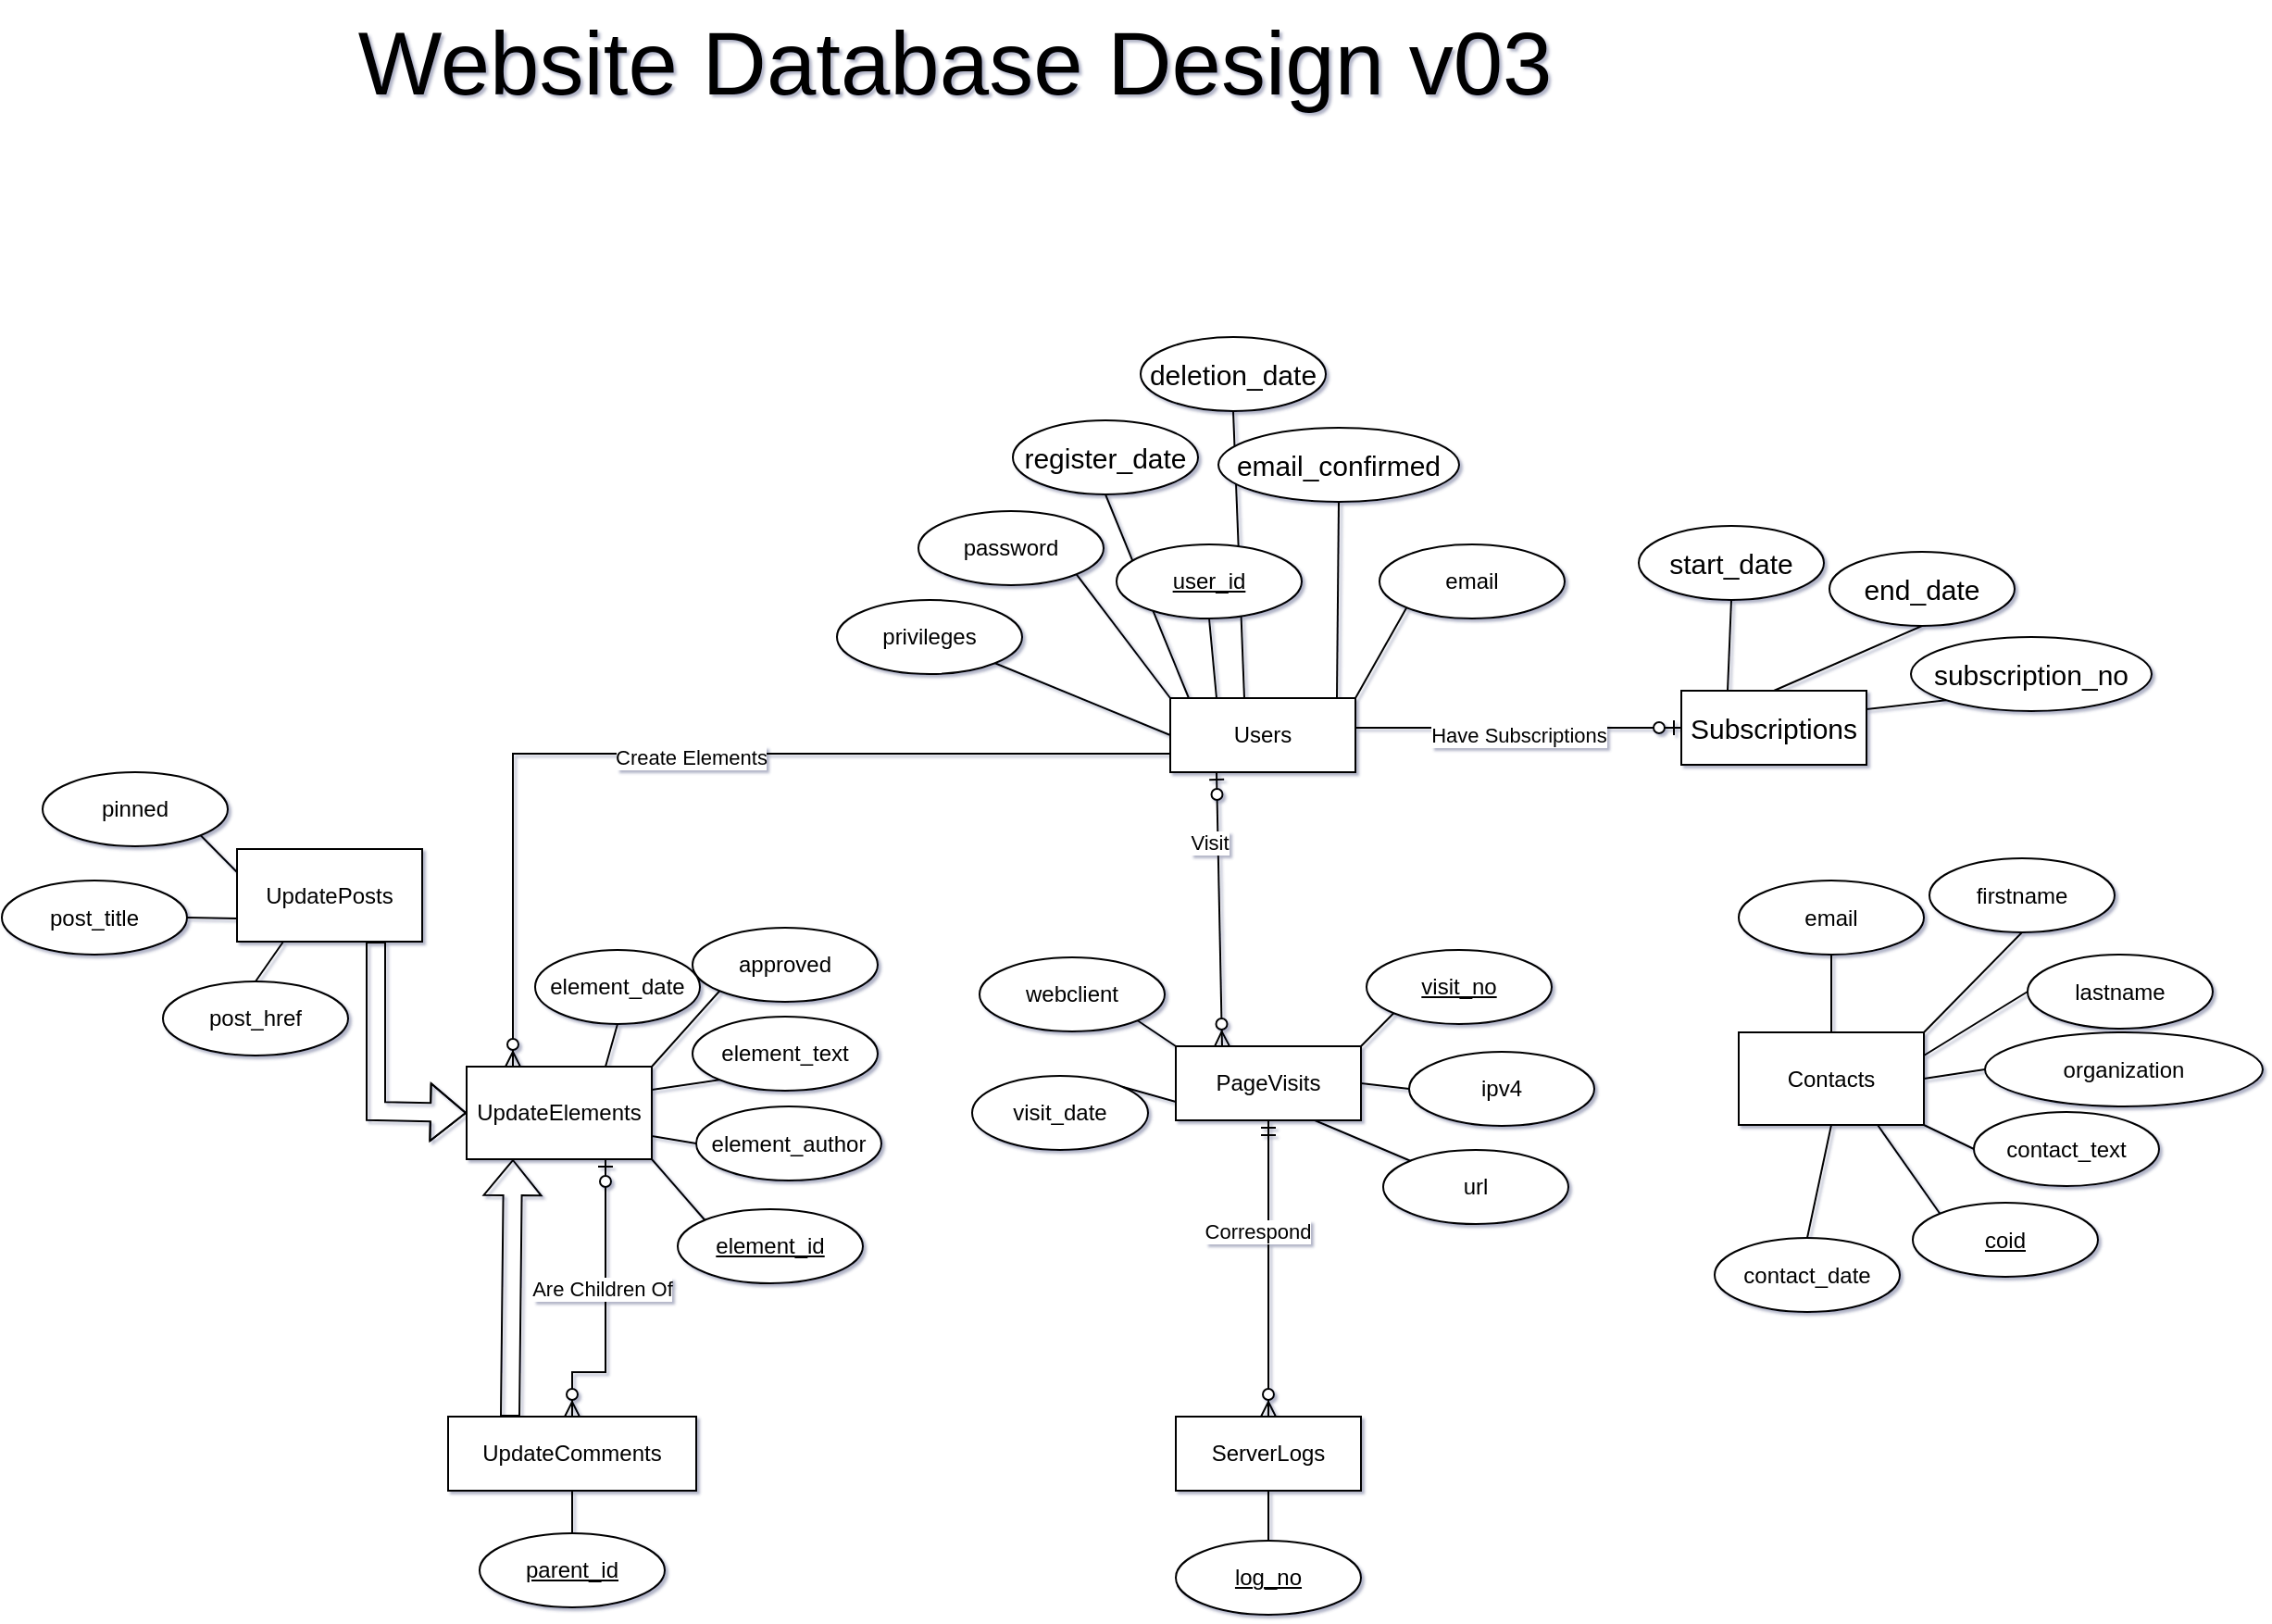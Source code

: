 <mxfile version="15.5.4" type="embed"><diagram id="R2lEEEUBdFMjLlhIrx00" name="Page-1"><mxGraphModel dx="3419" dy="1920" grid="0" gridSize="10" guides="1" tooltips="1" connect="1" arrows="1" fold="1" page="1" pageScale="1" pageWidth="1920" pageHeight="1200" math="0" shadow="1" extFonts="Permanent Marker^https://fonts.googleapis.com/css?family=Permanent+Marker"><root><mxCell id="0"/><mxCell id="1" parent="0"/><mxCell id="OnCGVRJBsnfmnJsJHSmS-2" value="UpdatePosts" style="whiteSpace=wrap;html=1;align=center;" parent="1" vertex="1"><mxGeometry x="-1301" y="-695.5" width="100" height="50" as="geometry"/></mxCell><mxCell id="OnCGVRJBsnfmnJsJHSmS-3" value="pinned" style="ellipse;whiteSpace=wrap;html=1;align=center;" parent="1" vertex="1"><mxGeometry x="-1406" y="-737" width="100" height="40" as="geometry"/></mxCell><mxCell id="OnCGVRJBsnfmnJsJHSmS-10" value="Contacts" style="whiteSpace=wrap;html=1;align=center;" parent="1" vertex="1"><mxGeometry x="-490" y="-596.5" width="100" height="50" as="geometry"/></mxCell><mxCell id="OnCGVRJBsnfmnJsJHSmS-12" value="email" style="ellipse;whiteSpace=wrap;html=1;align=center;" parent="1" vertex="1"><mxGeometry x="-490" y="-678.5" width="100" height="40" as="geometry"/></mxCell><mxCell id="OnCGVRJBsnfmnJsJHSmS-13" value="firstname" style="ellipse;whiteSpace=wrap;html=1;align=center;" parent="1" vertex="1"><mxGeometry x="-387" y="-690.5" width="100" height="40" as="geometry"/></mxCell><mxCell id="OnCGVRJBsnfmnJsJHSmS-14" value="contact_text" style="ellipse;whiteSpace=wrap;html=1;align=center;" parent="1" vertex="1"><mxGeometry x="-363" y="-553.5" width="100" height="40" as="geometry"/></mxCell><mxCell id="OnCGVRJBsnfmnJsJHSmS-15" value="&lt;u&gt;coid&lt;/u&gt;" style="ellipse;whiteSpace=wrap;html=1;align=center;" parent="1" vertex="1"><mxGeometry x="-396" y="-504.5" width="100" height="40" as="geometry"/></mxCell><mxCell id="OnCGVRJBsnfmnJsJHSmS-21" value="PageVisits" style="whiteSpace=wrap;html=1;align=center;" parent="1" vertex="1"><mxGeometry x="-794" y="-589" width="100" height="40" as="geometry"/></mxCell><mxCell id="OnCGVRJBsnfmnJsJHSmS-22" value="visit_date" style="ellipse;whiteSpace=wrap;html=1;align=center;" parent="1" vertex="1"><mxGeometry x="-904" y="-573" width="95" height="40" as="geometry"/></mxCell><mxCell id="OnCGVRJBsnfmnJsJHSmS-23" value="ipv4" style="ellipse;whiteSpace=wrap;html=1;align=center;" parent="1" vertex="1"><mxGeometry x="-668" y="-586" width="100" height="40" as="geometry"/></mxCell><mxCell id="OnCGVRJBsnfmnJsJHSmS-38" value="" style="endArrow=none;html=1;entryX=1;entryY=0;entryDx=0;entryDy=0;exitX=0;exitY=0.75;exitDx=0;exitDy=0;curved=1;" parent="1" source="OnCGVRJBsnfmnJsJHSmS-21" target="OnCGVRJBsnfmnJsJHSmS-22" edge="1"><mxGeometry width="50" height="50" relative="1" as="geometry"><mxPoint x="-1035" y="-540" as="sourcePoint"/><mxPoint x="-955" y="-590" as="targetPoint"/></mxGeometry></mxCell><mxCell id="OnCGVRJBsnfmnJsJHSmS-39" value="" style="endArrow=none;html=1;entryX=0;entryY=0.5;entryDx=0;entryDy=0;exitX=1;exitY=0.5;exitDx=0;exitDy=0;curved=1;" parent="1" source="OnCGVRJBsnfmnJsJHSmS-21" target="OnCGVRJBsnfmnJsJHSmS-23" edge="1"><mxGeometry width="50" height="50" relative="1" as="geometry"><mxPoint x="-995" y="-530" as="sourcePoint"/><mxPoint x="-1029" y="-551" as="targetPoint"/></mxGeometry></mxCell><mxCell id="OnCGVRJBsnfmnJsJHSmS-40" value="" style="endArrow=none;html=1;entryX=1;entryY=1;entryDx=0;entryDy=0;exitX=0;exitY=0;exitDx=0;exitDy=0;curved=1;" parent="1" source="OnCGVRJBsnfmnJsJHSmS-21" target="OnCGVRJBsnfmnJsJHSmS-24" edge="1"><mxGeometry width="50" height="50" relative="1" as="geometry"><mxPoint x="-745" y="-870" as="sourcePoint"/><mxPoint x="-1019" y="-541" as="targetPoint"/><Array as="points"/></mxGeometry></mxCell><mxCell id="OnCGVRJBsnfmnJsJHSmS-43" value="" style="endArrow=none;html=1;entryX=0.5;entryY=0;entryDx=0;entryDy=0;curved=1;exitX=0.25;exitY=1;exitDx=0;exitDy=0;" parent="1" source="OnCGVRJBsnfmnJsJHSmS-2" target="wlYPV-F7qflCaXFZatMz-9" edge="1"><mxGeometry width="50" height="50" relative="1" as="geometry"><mxPoint x="-1009" y="-272.5" as="sourcePoint"/><mxPoint x="-1109" y="-502.5" as="targetPoint"/></mxGeometry></mxCell><mxCell id="OnCGVRJBsnfmnJsJHSmS-47" value="" style="endArrow=none;html=1;entryX=1;entryY=1;entryDx=0;entryDy=0;exitX=0;exitY=0.25;exitDx=0;exitDy=0;curved=1;" parent="1" source="OnCGVRJBsnfmnJsJHSmS-2" target="OnCGVRJBsnfmnJsJHSmS-3" edge="1"><mxGeometry width="50" height="50" relative="1" as="geometry"><mxPoint x="-1049" y="-605" as="sourcePoint"/><mxPoint x="-1089" y="-582.5" as="targetPoint"/></mxGeometry></mxCell><mxCell id="OnCGVRJBsnfmnJsJHSmS-50" value="" style="endArrow=none;html=1;entryX=0.5;entryY=1;entryDx=0;entryDy=0;exitX=1;exitY=0;exitDx=0;exitDy=0;curved=1;" parent="1" source="OnCGVRJBsnfmnJsJHSmS-10" target="OnCGVRJBsnfmnJsJHSmS-13" edge="1"><mxGeometry width="50" height="50" relative="1" as="geometry"><mxPoint x="-574" y="-610.5" as="sourcePoint"/><mxPoint x="-509" y="-688.5" as="targetPoint"/></mxGeometry></mxCell><mxCell id="OnCGVRJBsnfmnJsJHSmS-51" value="" style="endArrow=none;html=1;entryX=0;entryY=0.5;entryDx=0;entryDy=0;exitX=1;exitY=1;exitDx=0;exitDy=0;curved=1;" parent="1" source="OnCGVRJBsnfmnJsJHSmS-10" target="OnCGVRJBsnfmnJsJHSmS-14" edge="1"><mxGeometry width="50" height="50" relative="1" as="geometry"><mxPoint x="-539" y="-608.5" as="sourcePoint"/><mxPoint x="-509" y="-628.5" as="targetPoint"/></mxGeometry></mxCell><mxCell id="OnCGVRJBsnfmnJsJHSmS-52" value="" style="endArrow=none;html=1;entryX=0;entryY=0;entryDx=0;entryDy=0;exitX=0.75;exitY=1;exitDx=0;exitDy=0;curved=1;" parent="1" source="OnCGVRJBsnfmnJsJHSmS-10" target="OnCGVRJBsnfmnJsJHSmS-15" edge="1"><mxGeometry width="50" height="50" relative="1" as="geometry"><mxPoint x="-539" y="-583.5" as="sourcePoint"/><mxPoint x="-506" y="-576.5" as="targetPoint"/></mxGeometry></mxCell><mxCell id="wlYPV-F7qflCaXFZatMz-9" value="post_href" style="ellipse;whiteSpace=wrap;html=1;align=center;" parent="1" vertex="1"><mxGeometry x="-1341" y="-624" width="100" height="40" as="geometry"/></mxCell><mxCell id="wlYPV-F7qflCaXFZatMz-40" value="contact_date" style="ellipse;whiteSpace=wrap;html=1;align=center;" parent="1" vertex="1"><mxGeometry x="-503" y="-485.5" width="100" height="40" as="geometry"/></mxCell><mxCell id="wlYPV-F7qflCaXFZatMz-42" value="" style="endArrow=none;html=1;entryX=0.5;entryY=0;entryDx=0;entryDy=0;exitX=0.5;exitY=1;exitDx=0;exitDy=0;curved=1;" parent="1" source="OnCGVRJBsnfmnJsJHSmS-10" target="wlYPV-F7qflCaXFZatMz-40" edge="1"><mxGeometry width="50" height="50" relative="1" as="geometry"><mxPoint x="-539" y="-558.5" as="sourcePoint"/><mxPoint x="-509" y="-518.5" as="targetPoint"/></mxGeometry></mxCell><mxCell id="3" value="Users" style="whiteSpace=wrap;html=1;align=center;" parent="1" vertex="1"><mxGeometry x="-797" y="-777" width="100" height="40" as="geometry"/></mxCell><mxCell id="4" value="email" style="ellipse;whiteSpace=wrap;html=1;align=center;" parent="1" vertex="1"><mxGeometry x="-684" y="-860" width="100" height="40" as="geometry"/></mxCell><mxCell id="8" value="password" style="ellipse;whiteSpace=wrap;html=1;align=center;" parent="1" vertex="1"><mxGeometry x="-933" y="-878" width="100" height="40" as="geometry"/></mxCell><mxCell id="9" value="" style="endArrow=none;html=1;exitX=0;exitY=0;exitDx=0;exitDy=0;entryX=1;entryY=1;entryDx=0;entryDy=0;curved=1;" parent="1" source="3" target="8" edge="1"><mxGeometry width="50" height="50" relative="1" as="geometry"><mxPoint x="-847" y="-757" as="sourcePoint"/><mxPoint x="-907" y="-837" as="targetPoint"/></mxGeometry></mxCell><mxCell id="12" value="" style="endArrow=none;html=1;entryX=0;entryY=1;entryDx=0;entryDy=0;exitX=1;exitY=0;exitDx=0;exitDy=0;curved=1;" parent="1" source="3" target="4" edge="1"><mxGeometry width="50" height="50" relative="1" as="geometry"><mxPoint x="-757" y="-787" as="sourcePoint"/><mxPoint x="-737" y="-827" as="targetPoint"/></mxGeometry></mxCell><mxCell id="61" value="" style="endArrow=none;html=1;entryX=0.5;entryY=1;entryDx=0;entryDy=0;exitX=0.5;exitY=0;exitDx=0;exitDy=0;curved=1;" parent="1" source="OnCGVRJBsnfmnJsJHSmS-10" target="OnCGVRJBsnfmnJsJHSmS-12" edge="1"><mxGeometry width="50" height="50" relative="1" as="geometry"><mxPoint x="-574" y="-557.5" as="sourcePoint"/><mxPoint x="-502" y="-471.5" as="targetPoint"/></mxGeometry></mxCell><mxCell id="69" value="privileges" style="ellipse;whiteSpace=wrap;html=1;align=center;" parent="1" vertex="1"><mxGeometry x="-977" y="-830" width="100" height="40" as="geometry"/></mxCell><mxCell id="70" value="" style="endArrow=none;html=1;exitX=0;exitY=0.5;exitDx=0;exitDy=0;entryX=1;entryY=1;entryDx=0;entryDy=0;curved=1;" parent="1" source="3" target="69" edge="1"><mxGeometry width="50" height="50" relative="1" as="geometry"><mxPoint x="-787" y="-767" as="sourcePoint"/><mxPoint x="-827" y="-817" as="targetPoint"/></mxGeometry></mxCell><mxCell id="71" value="lastname" style="ellipse;whiteSpace=wrap;html=1;align=center;" parent="1" vertex="1"><mxGeometry x="-334" y="-638.5" width="100" height="40" as="geometry"/></mxCell><mxCell id="72" value="" style="endArrow=none;html=1;entryX=0;entryY=0.5;entryDx=0;entryDy=0;exitX=1;exitY=0.25;exitDx=0;exitDy=0;curved=1;" parent="1" source="OnCGVRJBsnfmnJsJHSmS-10" target="71" edge="1"><mxGeometry width="50" height="50" relative="1" as="geometry"><mxPoint x="-549" y="-608.5" as="sourcePoint"/><mxPoint x="-399" y="-648.5" as="targetPoint"/></mxGeometry></mxCell><mxCell id="73" value="organization" style="ellipse;whiteSpace=wrap;html=1;align=center;" parent="1" vertex="1"><mxGeometry x="-357" y="-596.5" width="150" height="40" as="geometry"/></mxCell><mxCell id="74" value="" style="endArrow=none;html=1;entryX=0;entryY=0.5;entryDx=0;entryDy=0;exitX=1;exitY=0.5;exitDx=0;exitDy=0;curved=1;" parent="1" source="OnCGVRJBsnfmnJsJHSmS-10" target="73" edge="1"><mxGeometry width="50" height="50" relative="1" as="geometry"><mxPoint x="-539" y="-583.5" as="sourcePoint"/><mxPoint x="-357" y="-576.5" as="targetPoint"/></mxGeometry></mxCell><mxCell id="84" value="UpdateComments" style="whiteSpace=wrap;html=1;align=center;" parent="1" vertex="1"><mxGeometry x="-1187" y="-389" width="134" height="40" as="geometry"/></mxCell><mxCell id="97" value="" style="endArrow=none;html=1;exitX=0.25;exitY=0;exitDx=0;exitDy=0;entryX=0.5;entryY=1;entryDx=0;entryDy=0;curved=1;" parent="1" source="3" target="96" edge="1"><mxGeometry width="50" height="50" relative="1" as="geometry"><mxPoint x="-787" y="-767" as="sourcePoint"/><mxPoint x="-861.854" y="-842.774" as="targetPoint"/></mxGeometry></mxCell><mxCell id="128" value="register_date" style="ellipse;whiteSpace=wrap;html=1;align=center;fontSize=15;" parent="1" vertex="1"><mxGeometry x="-882" y="-927" width="100" height="40" as="geometry"/></mxCell><mxCell id="130" value="end_date" style="ellipse;whiteSpace=wrap;html=1;align=center;fontSize=15;" parent="1" vertex="1"><mxGeometry x="-441" y="-856" width="100" height="40" as="geometry"/></mxCell><mxCell id="131" value="subscription_no" style="ellipse;whiteSpace=wrap;html=1;align=center;fontSize=15;" parent="1" vertex="1"><mxGeometry x="-397" y="-810" width="130" height="40" as="geometry"/></mxCell><mxCell id="133" value="" style="endArrow=none;html=1;entryX=0.5;entryY=1;entryDx=0;entryDy=0;curved=1;" parent="1" target="132" edge="1"><mxGeometry width="50" height="50" relative="1" as="geometry"><mxPoint x="-707" y="-777" as="sourcePoint"/><mxPoint x="-642" y="-957" as="targetPoint"/></mxGeometry></mxCell><mxCell id="134" value="start_date" style="ellipse;whiteSpace=wrap;html=1;align=center;fontSize=15;" parent="1" vertex="1"><mxGeometry x="-544" y="-870" width="100" height="40" as="geometry"/></mxCell><mxCell id="135" value="deletion_date" style="ellipse;whiteSpace=wrap;html=1;align=center;fontSize=15;" parent="1" vertex="1"><mxGeometry x="-813" y="-972" width="100" height="40" as="geometry"/></mxCell><mxCell id="137" value="" style="endArrow=none;html=1;entryX=0.5;entryY=1;entryDx=0;entryDy=0;curved=1;" parent="1" target="128" edge="1"><mxGeometry width="50" height="50" relative="1" as="geometry"><mxPoint x="-787" y="-777" as="sourcePoint"/><mxPoint x="-861.854" y="-842.774" as="targetPoint"/></mxGeometry></mxCell><mxCell id="138" value="" style="endArrow=none;html=1;entryX=0.5;entryY=1;entryDx=0;entryDy=0;curved=1;" parent="1" target="135" edge="1"><mxGeometry width="50" height="50" relative="1" as="geometry"><mxPoint x="-757" y="-777" as="sourcePoint"/><mxPoint x="-807" y="-967" as="targetPoint"/></mxGeometry></mxCell><mxCell id="96" value="&lt;u&gt;user_id&lt;/u&gt;" style="ellipse;whiteSpace=wrap;html=1;align=center;" parent="1" vertex="1"><mxGeometry x="-826" y="-860" width="100" height="40" as="geometry"/></mxCell><mxCell id="139" value="" style="endArrow=none;html=1;entryX=0.5;entryY=1;entryDx=0;entryDy=0;startArrow=none;exitX=0.25;exitY=0;exitDx=0;exitDy=0;curved=1;" parent="1" source="122" target="134" edge="1"><mxGeometry width="50" height="50" relative="1" as="geometry"><mxPoint x="-437" y="-867" as="sourcePoint"/><mxPoint x="-386.998" y="-952.826" as="targetPoint"/></mxGeometry></mxCell><mxCell id="140" value="" style="endArrow=none;html=1;entryX=0.5;entryY=1;entryDx=0;entryDy=0;exitX=0.5;exitY=0;exitDx=0;exitDy=0;curved=1;" parent="1" source="122" target="130" edge="1"><mxGeometry width="50" height="50" relative="1" as="geometry"><mxPoint x="-407.0" y="-857" as="sourcePoint"/><mxPoint x="-362.86" y="-947" as="targetPoint"/></mxGeometry></mxCell><mxCell id="141" value="" style="endArrow=none;html=1;entryX=0;entryY=1;entryDx=0;entryDy=0;exitX=1;exitY=0.25;exitDx=0;exitDy=0;curved=1;" parent="1" source="122" target="131" edge="1"><mxGeometry width="50" height="50" relative="1" as="geometry"><mxPoint x="-387" y="-847" as="sourcePoint"/><mxPoint x="-297.0" y="-947" as="targetPoint"/></mxGeometry></mxCell><mxCell id="122" value="Subscriptions" style="whiteSpace=wrap;html=1;align=center;fontSize=15;" parent="1" vertex="1"><mxGeometry x="-521" y="-781" width="100" height="40" as="geometry"/></mxCell><mxCell id="159" value="url" style="ellipse;whiteSpace=wrap;html=1;align=center;" parent="1" vertex="1"><mxGeometry x="-682" y="-533" width="100" height="40" as="geometry"/></mxCell><mxCell id="160" value="" style="endArrow=none;html=1;entryX=0;entryY=0;entryDx=0;entryDy=0;curved=1;exitX=0.75;exitY=1;exitDx=0;exitDy=0;" parent="1" source="OnCGVRJBsnfmnJsJHSmS-21" target="159" edge="1"><mxGeometry width="50" height="50" relative="1" as="geometry"><mxPoint x="-755" y="-544" as="sourcePoint"/><mxPoint x="-1015" y="-350" as="targetPoint"/><Array as="points"/></mxGeometry></mxCell><mxCell id="OnCGVRJBsnfmnJsJHSmS-24" value="webclient" style="ellipse;whiteSpace=wrap;html=1;align=center;" parent="1" vertex="1"><mxGeometry x="-900" y="-637" width="100" height="40" as="geometry"/></mxCell><mxCell id="173" value="ServerLogs" style="whiteSpace=wrap;html=1;align=center;" parent="1" vertex="1"><mxGeometry x="-794" y="-389" width="100" height="40" as="geometry"/></mxCell><mxCell id="189" value="&lt;u&gt;visit_no&lt;/u&gt;" style="ellipse;whiteSpace=wrap;html=1;align=center;" parent="1" vertex="1"><mxGeometry x="-691" y="-641" width="100" height="40" as="geometry"/></mxCell><mxCell id="205" value="&lt;font style=&quot;font-size: 48px&quot;&gt;Website Database Design v03&amp;nbsp;&lt;/font&gt;" style="text;html=1;strokeColor=none;fillColor=none;align=center;verticalAlign=middle;whiteSpace=wrap;rounded=0;" parent="1" vertex="1"><mxGeometry x="-1332" y="-1154" width="851" height="68" as="geometry"/></mxCell><mxCell id="206" value="" style="endArrow=none;html=1;entryX=0;entryY=1;entryDx=0;entryDy=0;exitX=1;exitY=0;exitDx=0;exitDy=0;startArrow=none;curved=1;" parent="1" source="OnCGVRJBsnfmnJsJHSmS-21" target="189" edge="1"><mxGeometry width="50" height="50" relative="1" as="geometry"><mxPoint x="-690" y="-657" as="sourcePoint"/><mxPoint x="-647" y="-625" as="targetPoint"/><Array as="points"/></mxGeometry></mxCell><mxCell id="207" value="&lt;u&gt;log_no&lt;/u&gt;" style="ellipse;whiteSpace=wrap;html=1;align=center;" parent="1" vertex="1"><mxGeometry x="-794" y="-322" width="100" height="40" as="geometry"/></mxCell><mxCell id="208" value="" style="endArrow=none;html=1;entryX=0.5;entryY=0;entryDx=0;entryDy=0;exitX=0.5;exitY=1;exitDx=0;exitDy=0;curved=1;" parent="1" source="173" target="207" edge="1"><mxGeometry width="50" height="50" relative="1" as="geometry"><mxPoint x="-757" y="-285" as="sourcePoint"/><mxPoint x="-789.5" y="-256" as="targetPoint"/></mxGeometry></mxCell><mxCell id="216" value="UpdateElements" style="whiteSpace=wrap;html=1;align=center;" parent="1" vertex="1"><mxGeometry x="-1177" y="-578" width="100" height="50" as="geometry"/></mxCell><mxCell id="217" value="" style="shape=flexArrow;endArrow=classic;html=1;rounded=0;exitX=0.75;exitY=1;exitDx=0;exitDy=0;entryX=0;entryY=0.5;entryDx=0;entryDy=0;" parent="1" source="OnCGVRJBsnfmnJsJHSmS-2" target="216" edge="1"><mxGeometry width="50" height="50" relative="1" as="geometry"><mxPoint x="-1139" y="-619" as="sourcePoint"/><mxPoint x="-1020" y="-635" as="targetPoint"/><Array as="points"><mxPoint x="-1226" y="-554"/></Array></mxGeometry></mxCell><mxCell id="219" value="" style="shape=flexArrow;endArrow=classic;html=1;rounded=0;entryX=0.25;entryY=1;entryDx=0;entryDy=0;exitX=0.25;exitY=0;exitDx=0;exitDy=0;" parent="1" source="84" target="216" edge="1"><mxGeometry width="50" height="50" relative="1" as="geometry"><mxPoint x="-1066" y="-455" as="sourcePoint"/><mxPoint x="-947" y="-507" as="targetPoint"/><Array as="points"/></mxGeometry></mxCell><mxCell id="244" value="" style="edgeStyle=orthogonalEdgeStyle;fontSize=12;html=1;endArrow=ERzeroToMany;endFill=1;rounded=0;exitX=0;exitY=0.75;exitDx=0;exitDy=0;entryX=0.25;entryY=0;entryDx=0;entryDy=0;" parent="1" source="3" target="216" edge="1"><mxGeometry width="100" height="100" relative="1" as="geometry"><mxPoint x="-864" y="-652" as="sourcePoint"/><mxPoint x="-898" y="-569" as="targetPoint"/></mxGeometry></mxCell><mxCell id="248" value="Create Elements" style="edgeLabel;html=1;align=center;verticalAlign=middle;resizable=0;points=[];" parent="244" vertex="1" connectable="0"><mxGeometry x="-0.009" y="2" relative="1" as="geometry"><mxPoint as="offset"/></mxGeometry></mxCell><mxCell id="245" value="" style="edgeStyle=orthogonalEdgeStyle;fontSize=12;html=1;endArrow=ERzeroToMany;startArrow=ERzeroToOne;rounded=0;exitX=0.75;exitY=1;exitDx=0;exitDy=0;entryX=0.5;entryY=0;entryDx=0;entryDy=0;" parent="1" source="216" target="84" edge="1"><mxGeometry width="100" height="100" relative="1" as="geometry"><mxPoint x="-940" y="-495" as="sourcePoint"/><mxPoint x="-1113" y="-413" as="targetPoint"/><Array as="points"><mxPoint x="-1102" y="-413"/><mxPoint x="-1120" y="-413"/></Array></mxGeometry></mxCell><mxCell id="247" value="Are Children Of" style="edgeLabel;html=1;align=center;verticalAlign=middle;resizable=0;points=[];" parent="245" vertex="1" connectable="0"><mxGeometry x="-0.116" y="1" relative="1" as="geometry"><mxPoint x="-3" as="offset"/></mxGeometry></mxCell><mxCell id="249" value="" style="edgeStyle=entityRelationEdgeStyle;fontSize=12;html=1;endArrow=ERzeroToOne;endFill=1;rounded=0;entryX=0;entryY=0.5;entryDx=0;entryDy=0;" parent="1" target="122" edge="1"><mxGeometry width="100" height="100" relative="1" as="geometry"><mxPoint x="-697" y="-761" as="sourcePoint"/><mxPoint x="-628" y="-759" as="targetPoint"/></mxGeometry></mxCell><mxCell id="250" value="Have Subscriptions" style="edgeLabel;html=1;align=center;verticalAlign=middle;resizable=0;points=[];" parent="249" vertex="1" connectable="0"><mxGeometry x="-0.006" y="-4" relative="1" as="geometry"><mxPoint as="offset"/></mxGeometry></mxCell><mxCell id="252" value="" style="fontSize=12;html=1;endArrow=ERzeroToMany;startArrow=ERzeroToOne;rounded=0;exitX=0.25;exitY=1;exitDx=0;exitDy=0;entryX=0.25;entryY=0;entryDx=0;entryDy=0;" parent="1" source="3" target="OnCGVRJBsnfmnJsJHSmS-21" edge="1"><mxGeometry width="100" height="100" relative="1" as="geometry"><mxPoint x="-751" y="-708" as="sourcePoint"/><mxPoint x="-740" y="-613" as="targetPoint"/></mxGeometry></mxCell><mxCell id="253" value="Visit" style="edgeLabel;html=1;align=center;verticalAlign=middle;resizable=0;points=[];" parent="252" vertex="1" connectable="0"><mxGeometry x="-0.475" y="-5" relative="1" as="geometry"><mxPoint y="-1" as="offset"/></mxGeometry></mxCell><mxCell id="254" value="" style="fontSize=12;html=1;endArrow=ERzeroToMany;startArrow=ERmandOne;rounded=0;exitX=0.5;exitY=1;exitDx=0;exitDy=0;entryX=0.5;entryY=0;entryDx=0;entryDy=0;" parent="1" source="OnCGVRJBsnfmnJsJHSmS-21" target="173" edge="1"><mxGeometry width="100" height="100" relative="1" as="geometry"><mxPoint x="-712" y="-440" as="sourcePoint"/><mxPoint x="-744" y="-415" as="targetPoint"/></mxGeometry></mxCell><mxCell id="255" value="Correspond" style="edgeLabel;html=1;align=center;verticalAlign=middle;resizable=0;points=[];" parent="254" vertex="1" connectable="0"><mxGeometry x="-0.251" y="-6" relative="1" as="geometry"><mxPoint as="offset"/></mxGeometry></mxCell><mxCell id="132" value="email_confirmed" style="ellipse;whiteSpace=wrap;html=1;align=center;fontSize=15;" parent="1" vertex="1"><mxGeometry x="-771" y="-923" width="130" height="40" as="geometry"/></mxCell><mxCell id="256" value="" style="endArrow=none;html=1;entryX=1;entryY=0;entryDx=0;entryDy=0;curved=1;exitX=0;exitY=1;exitDx=0;exitDy=0;" parent="1" source="257" target="216" edge="1"><mxGeometry width="50" height="50" relative="1" as="geometry"><mxPoint x="-1066" y="-627" as="sourcePoint"/><mxPoint x="-1036.0" y="-424" as="targetPoint"/></mxGeometry></mxCell><mxCell id="257" value="approved" style="ellipse;whiteSpace=wrap;html=1;align=center;" parent="1" vertex="1"><mxGeometry x="-1055" y="-653" width="100" height="40" as="geometry"/></mxCell><mxCell id="258" value="element_text" style="ellipse;whiteSpace=wrap;html=1;align=center;" parent="1" vertex="1"><mxGeometry x="-1055" y="-605" width="100" height="40" as="geometry"/></mxCell><mxCell id="259" value="" style="endArrow=none;html=1;entryX=1;entryY=0.25;entryDx=0;entryDy=0;exitX=0;exitY=1;exitDx=0;exitDy=0;curved=1;" parent="1" source="258" target="216" edge="1"><mxGeometry width="50" height="50" relative="1" as="geometry"><mxPoint x="-926" y="-581" as="sourcePoint"/><mxPoint x="-990.0" y="-579" as="targetPoint"/></mxGeometry></mxCell><mxCell id="262" value="" style="endArrow=none;html=1;entryX=1;entryY=0.75;entryDx=0;entryDy=0;curved=1;exitX=0;exitY=0.5;exitDx=0;exitDy=0;" parent="1" source="263" target="216" edge="1"><mxGeometry width="50" height="50" relative="1" as="geometry"><mxPoint x="-1044" y="-546" as="sourcePoint"/><mxPoint x="-1067.0" y="-555.5" as="targetPoint"/></mxGeometry></mxCell><mxCell id="263" value="element_author" style="ellipse;whiteSpace=wrap;html=1;align=center;" parent="1" vertex="1"><mxGeometry x="-1053" y="-556.5" width="100" height="40" as="geometry"/></mxCell><mxCell id="265" value="element_id" style="ellipse;whiteSpace=wrap;html=1;align=center;fontStyle=4;" parent="1" vertex="1"><mxGeometry x="-1063" y="-501" width="100" height="40" as="geometry"/></mxCell><mxCell id="266" value="" style="endArrow=none;html=1;entryX=1;entryY=1;entryDx=0;entryDy=0;curved=1;exitX=0;exitY=0;exitDx=0;exitDy=0;" parent="1" source="265" target="216" edge="1"><mxGeometry width="50" height="50" relative="1" as="geometry"><mxPoint x="-1043.0" y="-526.5" as="sourcePoint"/><mxPoint x="-1067.0" y="-530.5" as="targetPoint"/></mxGeometry></mxCell><mxCell id="268" value="" style="endArrow=none;html=1;entryX=0.75;entryY=0;entryDx=0;entryDy=0;curved=1;exitX=0.5;exitY=1;exitDx=0;exitDy=0;" parent="1" source="269" target="216" edge="1"><mxGeometry width="50" height="50" relative="1" as="geometry"><mxPoint x="-1098" y="-626" as="sourcePoint"/><mxPoint x="-1092" y="-568" as="targetPoint"/></mxGeometry></mxCell><mxCell id="269" value="element_date" style="ellipse;whiteSpace=wrap;html=1;align=center;" parent="1" vertex="1"><mxGeometry x="-1140" y="-641" width="89" height="40" as="geometry"/></mxCell><mxCell id="272" value="post_title" style="ellipse;whiteSpace=wrap;html=1;align=center;" parent="1" vertex="1"><mxGeometry x="-1428" y="-678.5" width="100" height="40" as="geometry"/></mxCell><mxCell id="273" value="" style="endArrow=none;html=1;entryX=1;entryY=0.5;entryDx=0;entryDy=0;curved=1;exitX=0;exitY=0.75;exitDx=0;exitDy=0;" parent="1" source="OnCGVRJBsnfmnJsJHSmS-2" target="272" edge="1"><mxGeometry width="50" height="50" relative="1" as="geometry"><mxPoint x="-1309.892" y="-683" as="sourcePoint"/><mxPoint x="-1343" y="-634" as="targetPoint"/></mxGeometry></mxCell><mxCell id="275" value="" style="endArrow=none;html=1;entryX=0.5;entryY=1;entryDx=0;entryDy=0;curved=1;exitX=0.5;exitY=0;exitDx=0;exitDy=0;" parent="1" source="276" target="84" edge="1"><mxGeometry width="50" height="50" relative="1" as="geometry"><mxPoint x="-1125" y="-317" as="sourcePoint"/><mxPoint x="-1092" y="-568" as="targetPoint"/></mxGeometry></mxCell><mxCell id="276" value="parent_id" style="ellipse;whiteSpace=wrap;html=1;align=center;fontStyle=4;" parent="1" vertex="1"><mxGeometry x="-1170" y="-326" width="100" height="40" as="geometry"/></mxCell></root></mxGraphModel></diagram></mxfile>